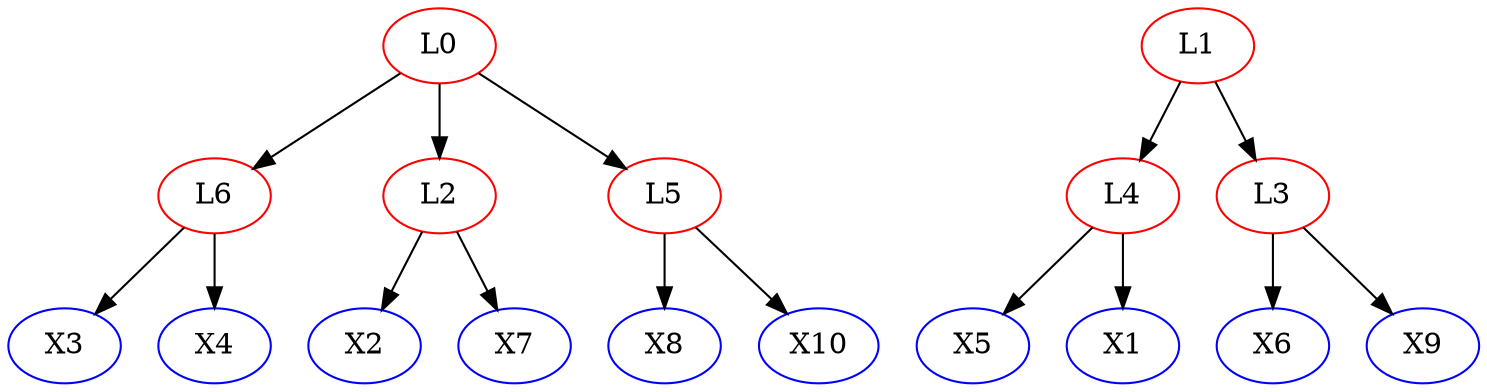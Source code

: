 digraph {
L6 [color = red]; X3 [color = blue]; X8 [color = blue]; X5 [color = blue]; X2 [color = blue]; X7 [color = blue]; X6 [color = blue]; X10 [color = blue]; X9 [color = blue]; L4 [color = red]; L3 [color = red]; X1 [color = blue]; L1 [color = red]; L2 [color = red]; L5 [color = red]; L0 [color = red]; X4 [color = blue]; 
subgraph Undirected {
edge [dir=none, color=black]
}

subgraph Directed {
edge [color=black]
L4 -> X5
L3 -> X9
L5 -> X10
L2 -> X2
L0 -> L5
L6 -> X4
L1 -> L3
L2 -> X7
L6 -> X3
L5 -> X8
L1 -> L4
L4 -> X1
L0 -> L6
L3 -> X6
L0 -> L2
}

}
